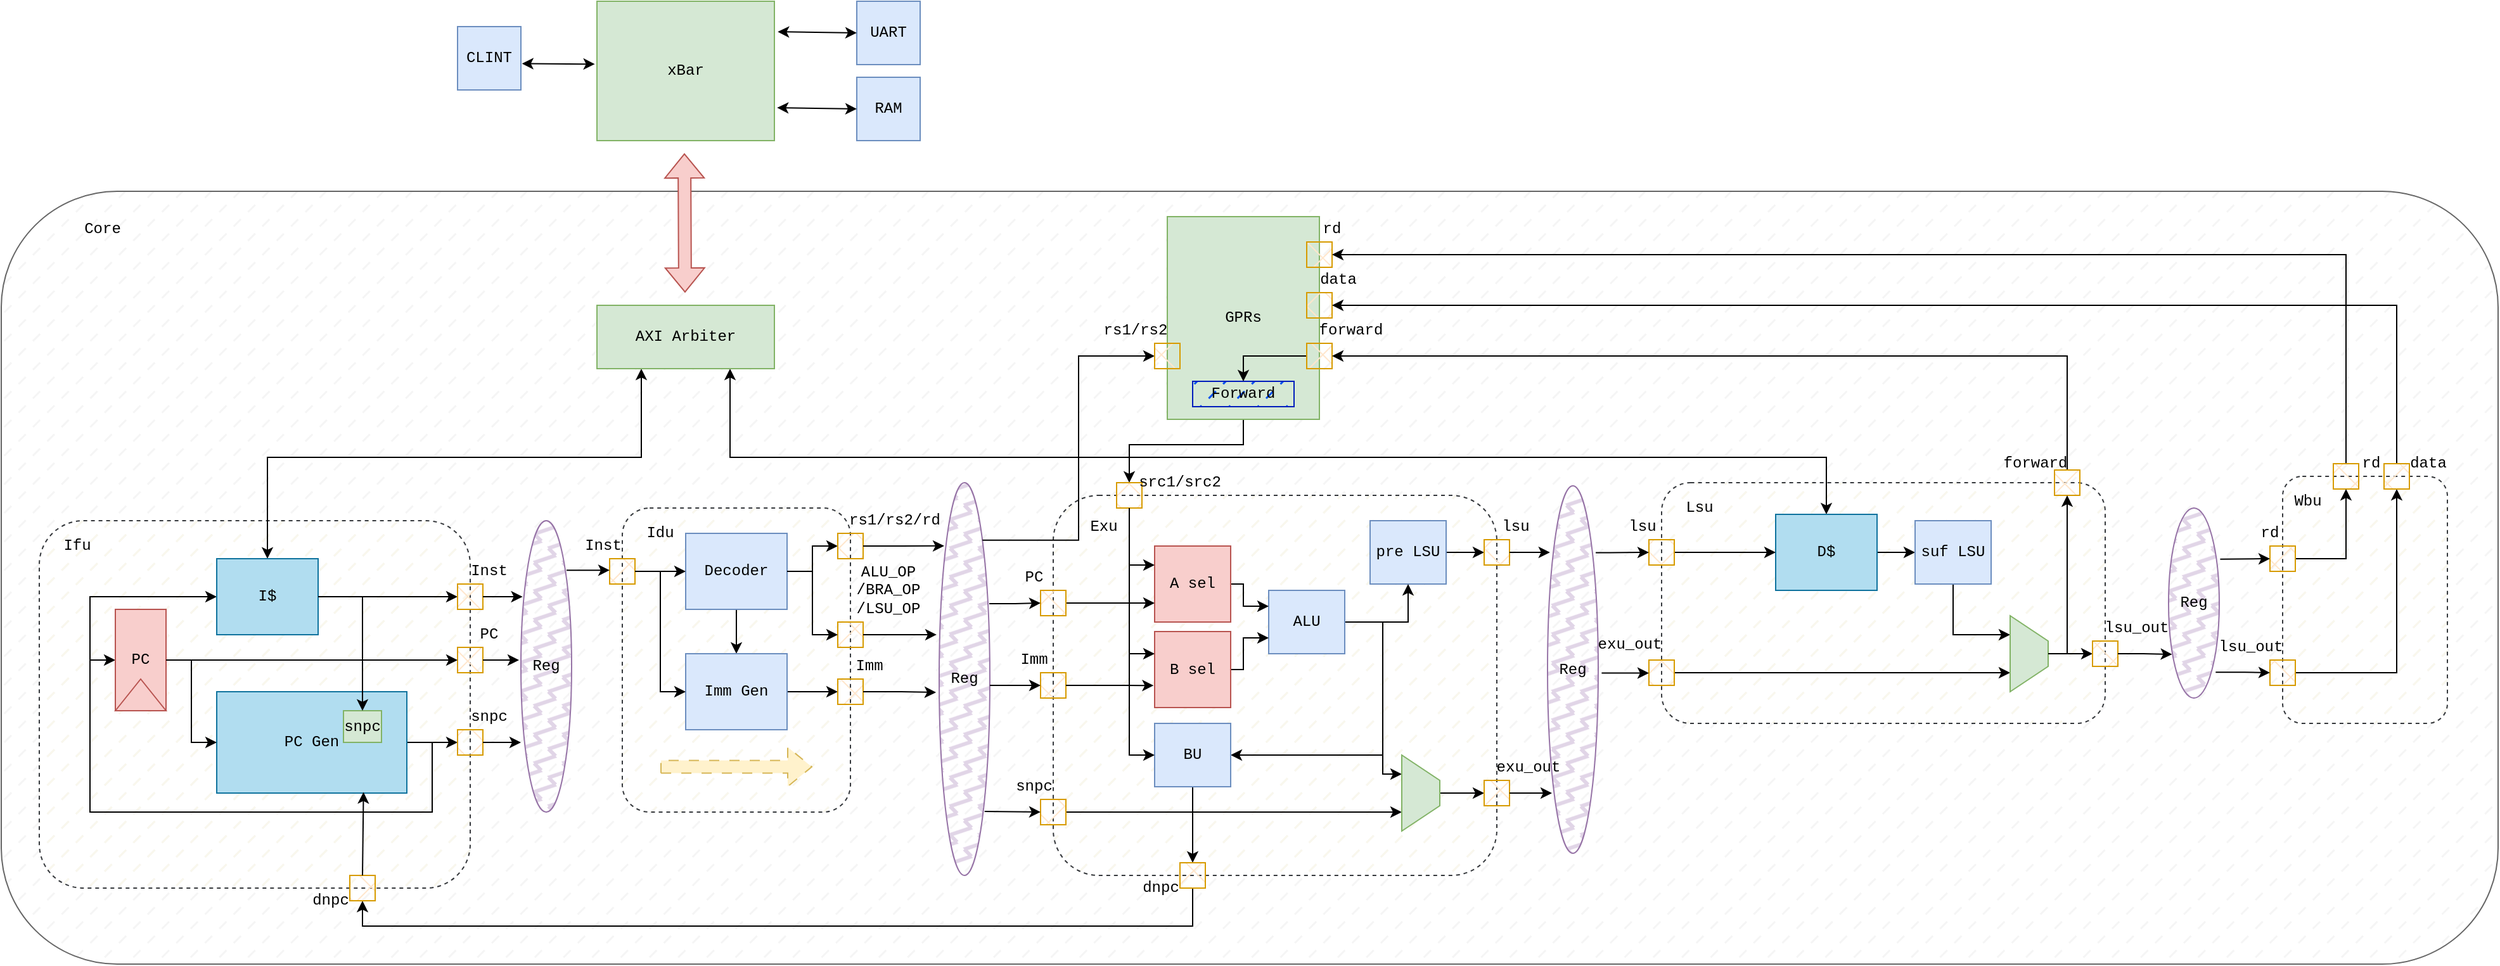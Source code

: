 <mxfile version="24.2.5" type="device">
  <diagram name="Page-1" id="rK8QbiMNKRTFdTchuybe">
    <mxGraphModel dx="2396" dy="1799" grid="1" gridSize="10" guides="1" tooltips="1" connect="1" arrows="1" fold="1" page="0" pageScale="1" pageWidth="3300" pageHeight="4681" math="0" shadow="0">
      <root>
        <mxCell id="0" />
        <mxCell id="1" parent="0" />
        <mxCell id="H6aLL0KiJfkArdERg_eH-175" value="" style="rounded=1;whiteSpace=wrap;html=1;hachureGap=4;fillColor=#f5f5f5;fontColor=#333333;strokeColor=#666666;fontFamily=Courier New;fillStyle=dashed;" parent="1" vertex="1">
          <mxGeometry x="120" y="-10" width="1970" height="610" as="geometry" />
        </mxCell>
        <mxCell id="H6aLL0KiJfkArdERg_eH-71" value="" style="rounded=1;whiteSpace=wrap;html=1;hachureGap=4;arcSize=12;fillColor=#f9f7ed;strokeColor=#36393d;dashed=1;fontFamily=Courier New;fillStyle=dashed;" parent="1" vertex="1">
          <mxGeometry x="950" y="230" width="350" height="300" as="geometry" />
        </mxCell>
        <mxCell id="H6aLL0KiJfkArdERg_eH-23" value="" style="rounded=1;whiteSpace=wrap;html=1;hachureGap=4;arcSize=12;fillColor=#f9f7ed;strokeColor=#36393d;dashed=1;fontFamily=Courier New;fillStyle=dashed;" parent="1" vertex="1">
          <mxGeometry x="610" y="240" width="180" height="240" as="geometry" />
        </mxCell>
        <mxCell id="H6aLL0KiJfkArdERg_eH-6" value="" style="rounded=1;whiteSpace=wrap;html=1;hachureGap=4;arcSize=12;fillColor=#f9f7ed;strokeColor=#36393d;dashed=1;fontFamily=Courier New;fillStyle=dashed;" parent="1" vertex="1">
          <mxGeometry x="150" y="250" width="340" height="290" as="geometry" />
        </mxCell>
        <mxCell id="H6aLL0KiJfkArdERg_eH-32" style="edgeStyle=orthogonalEdgeStyle;rounded=0;hachureGap=4;orthogonalLoop=1;jettySize=auto;html=1;exitX=1;exitY=0.5;exitDx=0;exitDy=0;entryX=0;entryY=0.5;entryDx=0;entryDy=0;fontFamily=Courier New;" parent="1" source="H6aLL0KiJfkArdERg_eH-1" target="H6aLL0KiJfkArdERg_eH-30" edge="1">
          <mxGeometry relative="1" as="geometry" />
        </mxCell>
        <mxCell id="H6aLL0KiJfkArdERg_eH-33" style="edgeStyle=orthogonalEdgeStyle;rounded=0;hachureGap=4;orthogonalLoop=1;jettySize=auto;html=1;exitX=1;exitY=0.5;exitDx=0;exitDy=0;entryX=0;entryY=0.5;entryDx=0;entryDy=0;fontFamily=Courier New;" parent="1" source="H6aLL0KiJfkArdERg_eH-1" target="H6aLL0KiJfkArdERg_eH-2" edge="1">
          <mxGeometry relative="1" as="geometry">
            <Array as="points">
              <mxPoint x="460" y="425" />
              <mxPoint x="460" y="480" />
              <mxPoint x="190" y="480" />
              <mxPoint x="190" y="360" />
            </Array>
          </mxGeometry>
        </mxCell>
        <mxCell id="21z7svGkfn5s8OX5ykdy-4" style="edgeStyle=orthogonalEdgeStyle;rounded=0;hachureGap=4;orthogonalLoop=1;jettySize=auto;html=1;exitX=1;exitY=0.5;exitDx=0;exitDy=0;entryX=0;entryY=0.5;entryDx=0;entryDy=0;fontFamily=Courier New;" parent="1" source="H6aLL0KiJfkArdERg_eH-1" target="H6aLL0KiJfkArdERg_eH-5" edge="1">
          <mxGeometry relative="1" as="geometry">
            <Array as="points">
              <mxPoint x="460" y="425" />
              <mxPoint x="460" y="480" />
              <mxPoint x="190" y="480" />
              <mxPoint x="190" y="310" />
            </Array>
          </mxGeometry>
        </mxCell>
        <mxCell id="H6aLL0KiJfkArdERg_eH-1" value="PC Gen" style="rounded=0;whiteSpace=wrap;html=1;hachureGap=4;fillColor=#b1ddf0;strokeColor=#10739e;fontFamily=Courier New;" parent="1" vertex="1">
          <mxGeometry x="290" y="385" width="150" height="80" as="geometry" />
        </mxCell>
        <mxCell id="H6aLL0KiJfkArdERg_eH-19" style="edgeStyle=orthogonalEdgeStyle;rounded=0;hachureGap=4;orthogonalLoop=1;jettySize=auto;html=1;exitX=1;exitY=0.5;exitDx=0;exitDy=0;entryX=0;entryY=0.5;entryDx=0;entryDy=0;fontFamily=Courier New;" parent="1" source="H6aLL0KiJfkArdERg_eH-5" target="H6aLL0KiJfkArdERg_eH-14" edge="1">
          <mxGeometry relative="1" as="geometry" />
        </mxCell>
        <mxCell id="H6aLL0KiJfkArdERg_eH-177" style="edgeStyle=orthogonalEdgeStyle;rounded=0;hachureGap=4;orthogonalLoop=1;jettySize=auto;html=1;exitX=0.5;exitY=0;exitDx=0;exitDy=0;entryX=0.25;entryY=1;entryDx=0;entryDy=0;startArrow=classic;startFill=1;fontFamily=Courier New;" parent="1" source="H6aLL0KiJfkArdERg_eH-5" target="H6aLL0KiJfkArdERg_eH-176" edge="1">
          <mxGeometry relative="1" as="geometry">
            <Array as="points">
              <mxPoint x="330" y="200" />
              <mxPoint x="625" y="200" />
            </Array>
          </mxGeometry>
        </mxCell>
        <mxCell id="H6aLL0KiJfkArdERg_eH-5" value="I$" style="rounded=0;whiteSpace=wrap;html=1;hachureGap=4;fontFamily=Courier New;fillColor=#b1ddf0;strokeColor=#10739e;" parent="1" vertex="1">
          <mxGeometry x="290" y="280" width="80" height="60" as="geometry" />
        </mxCell>
        <mxCell id="H6aLL0KiJfkArdERg_eH-7" value="" style="group;fontFamily=Courier New;" parent="1" vertex="1" connectable="0">
          <mxGeometry x="210" y="320" width="40" height="80" as="geometry" />
        </mxCell>
        <mxCell id="H6aLL0KiJfkArdERg_eH-2" value="PC" style="rounded=0;whiteSpace=wrap;html=1;hachureGap=4;fontFamily=Courier New;fillColor=#f8cecc;strokeColor=#b85450;" parent="H6aLL0KiJfkArdERg_eH-7" vertex="1">
          <mxGeometry width="40" height="80" as="geometry" />
        </mxCell>
        <mxCell id="H6aLL0KiJfkArdERg_eH-3" value="" style="triangle;whiteSpace=wrap;html=1;hachureGap=4;rotation=-90;fillColor=#f8cecc;strokeColor=#b85450;fontFamily=Courier New;" parent="H6aLL0KiJfkArdERg_eH-7" vertex="1">
          <mxGeometry x="7.5" y="47.5" width="25" height="40" as="geometry" />
        </mxCell>
        <mxCell id="H6aLL0KiJfkArdERg_eH-12" value="Ifu" style="text;html=1;align=center;verticalAlign=middle;whiteSpace=wrap;rounded=0;fontFamily=Courier New;" parent="1" vertex="1">
          <mxGeometry x="160" y="260" width="40" height="20" as="geometry" />
        </mxCell>
        <mxCell id="H6aLL0KiJfkArdERg_eH-14" value="" style="whiteSpace=wrap;html=1;aspect=fixed;hachureGap=4;fillColor=#ffe6cc;strokeColor=#d79b00;fillStyle=cross-hatch;fontFamily=Courier New;" parent="1" vertex="1">
          <mxGeometry x="480" y="300" width="20" height="20" as="geometry" />
        </mxCell>
        <mxCell id="H6aLL0KiJfkArdERg_eH-15" value="" style="whiteSpace=wrap;html=1;aspect=fixed;hachureGap=4;fillColor=#ffe6cc;strokeColor=#d79b00;fillStyle=cross-hatch;fontFamily=Courier New;" parent="1" vertex="1">
          <mxGeometry x="480" y="350" width="20" height="20" as="geometry" />
        </mxCell>
        <mxCell id="H6aLL0KiJfkArdERg_eH-16" value="Inst" style="text;html=1;align=center;verticalAlign=middle;whiteSpace=wrap;rounded=0;fontFamily=Courier New;" parent="1" vertex="1">
          <mxGeometry x="490" y="280" width="30" height="20" as="geometry" />
        </mxCell>
        <mxCell id="H6aLL0KiJfkArdERg_eH-17" value="PC" style="text;html=1;align=center;verticalAlign=middle;whiteSpace=wrap;rounded=0;fontFamily=Courier New;" parent="1" vertex="1">
          <mxGeometry x="490" y="330" width="30" height="20" as="geometry" />
        </mxCell>
        <mxCell id="H6aLL0KiJfkArdERg_eH-20" value="Reg" style="ellipse;whiteSpace=wrap;html=1;hachureGap=4;fillColor=#e1d5e7;strokeColor=#9673a6;fontFamily=Courier New;fillStyle=zigzag-line;" parent="1" vertex="1">
          <mxGeometry x="530" y="250" width="40" height="230" as="geometry" />
        </mxCell>
        <mxCell id="H6aLL0KiJfkArdERg_eH-49" style="edgeStyle=orthogonalEdgeStyle;rounded=0;hachureGap=4;orthogonalLoop=1;jettySize=auto;html=1;exitX=0.5;exitY=1;exitDx=0;exitDy=0;entryX=0.5;entryY=0;entryDx=0;entryDy=0;fontFamily=Courier New;" parent="1" source="H6aLL0KiJfkArdERg_eH-21" target="H6aLL0KiJfkArdERg_eH-22" edge="1">
          <mxGeometry relative="1" as="geometry" />
        </mxCell>
        <mxCell id="H6aLL0KiJfkArdERg_eH-62" style="edgeStyle=orthogonalEdgeStyle;rounded=0;hachureGap=4;orthogonalLoop=1;jettySize=auto;html=1;exitX=1;exitY=0.5;exitDx=0;exitDy=0;entryX=0;entryY=0.5;entryDx=0;entryDy=0;fontFamily=Courier New;" parent="1" source="H6aLL0KiJfkArdERg_eH-21" target="H6aLL0KiJfkArdERg_eH-50" edge="1">
          <mxGeometry relative="1" as="geometry" />
        </mxCell>
        <mxCell id="H6aLL0KiJfkArdERg_eH-21" value="Decoder" style="rounded=0;whiteSpace=wrap;html=1;hachureGap=4;fontFamily=Courier New;fillColor=#dae8fc;strokeColor=#6c8ebf;" parent="1" vertex="1">
          <mxGeometry x="660" y="260" width="80" height="60" as="geometry" />
        </mxCell>
        <mxCell id="H6aLL0KiJfkArdERg_eH-64" style="edgeStyle=orthogonalEdgeStyle;rounded=0;hachureGap=4;orthogonalLoop=1;jettySize=auto;html=1;exitX=1;exitY=0.5;exitDx=0;exitDy=0;entryX=0;entryY=0.5;entryDx=0;entryDy=0;fontFamily=Courier New;" parent="1" source="H6aLL0KiJfkArdERg_eH-22" target="H6aLL0KiJfkArdERg_eH-56" edge="1">
          <mxGeometry relative="1" as="geometry" />
        </mxCell>
        <mxCell id="H6aLL0KiJfkArdERg_eH-22" value="Imm Gen" style="rounded=0;whiteSpace=wrap;html=1;hachureGap=4;fontFamily=Courier New;fillColor=#dae8fc;strokeColor=#6c8ebf;" parent="1" vertex="1">
          <mxGeometry x="660" y="355" width="80" height="60" as="geometry" />
        </mxCell>
        <mxCell id="H6aLL0KiJfkArdERg_eH-26" value="snpc" style="rounded=0;whiteSpace=wrap;html=1;hachureGap=4;fontFamily=Courier New;fillColor=#d5e8d4;strokeColor=#82b366;" parent="1" vertex="1">
          <mxGeometry x="390" y="400" width="30" height="25" as="geometry" />
        </mxCell>
        <mxCell id="H6aLL0KiJfkArdERg_eH-28" value="" style="endArrow=classic;html=1;rounded=0;hachureGap=4;exitX=1;exitY=0.5;exitDx=0;exitDy=0;entryX=0;entryY=0.5;entryDx=0;entryDy=0;fontFamily=Courier New;" parent="1" source="H6aLL0KiJfkArdERg_eH-2" target="H6aLL0KiJfkArdERg_eH-1" edge="1">
          <mxGeometry width="50" height="50" relative="1" as="geometry">
            <mxPoint x="230" y="430" as="sourcePoint" />
            <mxPoint x="280" y="380" as="targetPoint" />
            <Array as="points">
              <mxPoint x="270" y="360" />
              <mxPoint x="270" y="425" />
            </Array>
          </mxGeometry>
        </mxCell>
        <mxCell id="H6aLL0KiJfkArdERg_eH-29" value="" style="endArrow=classic;html=1;rounded=0;hachureGap=4;exitX=1;exitY=0.5;exitDx=0;exitDy=0;entryX=0.5;entryY=0;entryDx=0;entryDy=0;fontFamily=Courier New;" parent="1" source="H6aLL0KiJfkArdERg_eH-5" target="H6aLL0KiJfkArdERg_eH-26" edge="1">
          <mxGeometry width="50" height="50" relative="1" as="geometry">
            <mxPoint x="380" y="380" as="sourcePoint" />
            <mxPoint x="430" y="330" as="targetPoint" />
            <Array as="points">
              <mxPoint x="405" y="310" />
            </Array>
          </mxGeometry>
        </mxCell>
        <mxCell id="H6aLL0KiJfkArdERg_eH-30" value="" style="whiteSpace=wrap;html=1;aspect=fixed;hachureGap=4;fillColor=#ffe6cc;strokeColor=#d79b00;fillStyle=cross-hatch;fontFamily=Courier New;" parent="1" vertex="1">
          <mxGeometry x="480" y="415" width="20" height="20" as="geometry" />
        </mxCell>
        <mxCell id="H6aLL0KiJfkArdERg_eH-31" value="snpc" style="text;html=1;align=center;verticalAlign=middle;whiteSpace=wrap;rounded=0;fontFamily=Courier New;" parent="1" vertex="1">
          <mxGeometry x="490" y="395" width="30" height="20" as="geometry" />
        </mxCell>
        <mxCell id="H6aLL0KiJfkArdERg_eH-47" style="edgeStyle=orthogonalEdgeStyle;rounded=0;hachureGap=4;orthogonalLoop=1;jettySize=auto;html=1;exitX=1;exitY=0.5;exitDx=0;exitDy=0;entryX=0;entryY=0.5;entryDx=0;entryDy=0;fontFamily=Courier New;" parent="1" source="H6aLL0KiJfkArdERg_eH-38" target="H6aLL0KiJfkArdERg_eH-21" edge="1">
          <mxGeometry relative="1" as="geometry" />
        </mxCell>
        <mxCell id="H6aLL0KiJfkArdERg_eH-38" value="" style="whiteSpace=wrap;html=1;aspect=fixed;hachureGap=4;fillColor=#ffe6cc;strokeColor=#d79b00;fillStyle=cross-hatch;fontFamily=Courier New;" parent="1" vertex="1">
          <mxGeometry x="600" y="280" width="20" height="20" as="geometry" />
        </mxCell>
        <mxCell id="H6aLL0KiJfkArdERg_eH-39" value="Inst" style="text;html=1;align=center;verticalAlign=middle;whiteSpace=wrap;rounded=0;fontFamily=Courier New;" parent="1" vertex="1">
          <mxGeometry x="580" y="260" width="30" height="20" as="geometry" />
        </mxCell>
        <mxCell id="H6aLL0KiJfkArdERg_eH-46" value="Idu" style="text;html=1;align=center;verticalAlign=middle;whiteSpace=wrap;rounded=0;fontFamily=Courier New;" parent="1" vertex="1">
          <mxGeometry x="620" y="250" width="40" height="20" as="geometry" />
        </mxCell>
        <mxCell id="H6aLL0KiJfkArdERg_eH-48" value="" style="endArrow=classic;html=1;rounded=0;hachureGap=4;exitX=1;exitY=0.5;exitDx=0;exitDy=0;entryX=0;entryY=0.5;entryDx=0;entryDy=0;fontFamily=Courier New;" parent="1" source="H6aLL0KiJfkArdERg_eH-38" target="H6aLL0KiJfkArdERg_eH-22" edge="1">
          <mxGeometry width="50" height="50" relative="1" as="geometry">
            <mxPoint x="650" y="380" as="sourcePoint" />
            <mxPoint x="700" y="330" as="targetPoint" />
            <Array as="points">
              <mxPoint x="640" y="290" />
              <mxPoint x="640" y="385" />
            </Array>
          </mxGeometry>
        </mxCell>
        <mxCell id="H6aLL0KiJfkArdERg_eH-50" value="" style="whiteSpace=wrap;html=1;aspect=fixed;hachureGap=4;fillColor=#ffe6cc;strokeColor=#d79b00;fillStyle=cross-hatch;fontFamily=Courier New;" parent="1" vertex="1">
          <mxGeometry x="780" y="260" width="20" height="20" as="geometry" />
        </mxCell>
        <mxCell id="H6aLL0KiJfkArdERg_eH-51" value="rs1/rs2/rd" style="text;html=1;align=center;verticalAlign=middle;whiteSpace=wrap;rounded=0;fontFamily=Courier New;" parent="1" vertex="1">
          <mxGeometry x="790" y="240" width="70" height="20" as="geometry" />
        </mxCell>
        <mxCell id="H6aLL0KiJfkArdERg_eH-52" value="" style="whiteSpace=wrap;html=1;aspect=fixed;hachureGap=4;fillColor=#ffe6cc;strokeColor=#d79b00;fillStyle=cross-hatch;fontFamily=Courier New;" parent="1" vertex="1">
          <mxGeometry x="780" y="330" width="20" height="20" as="geometry" />
        </mxCell>
        <mxCell id="H6aLL0KiJfkArdERg_eH-53" value="ALU_OP&lt;br&gt;/BRA_OP&lt;br&gt;/LSU_OP" style="text;html=1;align=center;verticalAlign=middle;whiteSpace=wrap;rounded=0;fontFamily=Courier New;" parent="1" vertex="1">
          <mxGeometry x="790" y="280" width="60" height="50" as="geometry" />
        </mxCell>
        <mxCell id="H6aLL0KiJfkArdERg_eH-56" value="" style="whiteSpace=wrap;html=1;aspect=fixed;hachureGap=4;fillColor=#ffe6cc;strokeColor=#d79b00;fillStyle=cross-hatch;fontFamily=Courier New;" parent="1" vertex="1">
          <mxGeometry x="780" y="375" width="20" height="20" as="geometry" />
        </mxCell>
        <mxCell id="H6aLL0KiJfkArdERg_eH-57" value="Imm" style="text;html=1;align=center;verticalAlign=middle;whiteSpace=wrap;rounded=0;fontFamily=Courier New;" parent="1" vertex="1">
          <mxGeometry x="790" y="355" width="30" height="20" as="geometry" />
        </mxCell>
        <mxCell id="H6aLL0KiJfkArdERg_eH-63" value="" style="endArrow=classic;html=1;rounded=0;hachureGap=4;exitX=1;exitY=0.5;exitDx=0;exitDy=0;entryX=0;entryY=0.5;entryDx=0;entryDy=0;fontFamily=Courier New;" parent="1" source="H6aLL0KiJfkArdERg_eH-21" target="H6aLL0KiJfkArdERg_eH-52" edge="1">
          <mxGeometry width="50" height="50" relative="1" as="geometry">
            <mxPoint x="800" y="400" as="sourcePoint" />
            <mxPoint x="850" y="350" as="targetPoint" />
            <Array as="points">
              <mxPoint x="760" y="290" />
              <mxPoint x="760" y="340" />
            </Array>
          </mxGeometry>
        </mxCell>
        <mxCell id="H6aLL0KiJfkArdERg_eH-67" value="Reg" style="ellipse;whiteSpace=wrap;html=1;hachureGap=4;fillColor=#e1d5e7;strokeColor=#9673a6;fontFamily=Courier New;fillStyle=zigzag-line;" parent="1" vertex="1">
          <mxGeometry x="860" y="220" width="40" height="310" as="geometry" />
        </mxCell>
        <mxCell id="H6aLL0KiJfkArdERg_eH-97" style="edgeStyle=orthogonalEdgeStyle;rounded=0;hachureGap=4;orthogonalLoop=1;jettySize=auto;html=1;exitX=0.5;exitY=1;exitDx=0;exitDy=0;entryX=0.5;entryY=0;entryDx=0;entryDy=0;fontFamily=Courier New;" parent="1" source="H6aLL0KiJfkArdERg_eH-68" target="H6aLL0KiJfkArdERg_eH-79" edge="1">
          <mxGeometry relative="1" as="geometry">
            <Array as="points">
              <mxPoint x="1100" y="190" />
              <mxPoint x="1010" y="190" />
            </Array>
          </mxGeometry>
        </mxCell>
        <mxCell id="H6aLL0KiJfkArdERg_eH-68" value="GPRs" style="rounded=0;whiteSpace=wrap;html=1;hachureGap=4;fillColor=#d5e8d4;strokeColor=#82b366;fontFamily=Courier New;" parent="1" vertex="1">
          <mxGeometry x="1040" y="10" width="120" height="160" as="geometry" />
        </mxCell>
        <mxCell id="H6aLL0KiJfkArdERg_eH-70" value="Forward" style="rounded=0;whiteSpace=wrap;html=1;hachureGap=4;fillColor=#0050ef;strokeColor=#001DBC;fillStyle=dashed;fontColor=#000000;fontFamily=Courier New;" parent="1" vertex="1">
          <mxGeometry x="1060" y="140" width="80" height="20" as="geometry" />
        </mxCell>
        <mxCell id="H6aLL0KiJfkArdERg_eH-122" style="edgeStyle=orthogonalEdgeStyle;rounded=0;hachureGap=4;orthogonalLoop=1;jettySize=auto;html=1;exitX=1;exitY=0.5;exitDx=0;exitDy=0;entryX=0;entryY=0.5;entryDx=0;entryDy=0;fontFamily=Courier New;" parent="1" source="H6aLL0KiJfkArdERg_eH-72" target="H6aLL0KiJfkArdERg_eH-120" edge="1">
          <mxGeometry relative="1" as="geometry" />
        </mxCell>
        <mxCell id="H6aLL0KiJfkArdERg_eH-72" value="pre LSU" style="rounded=0;whiteSpace=wrap;html=1;hachureGap=4;fillColor=#dae8fc;strokeColor=#6c8ebf;fontFamily=Courier New;" parent="1" vertex="1">
          <mxGeometry x="1200" y="250" width="60" height="50" as="geometry" />
        </mxCell>
        <mxCell id="H6aLL0KiJfkArdERg_eH-99" style="edgeStyle=orthogonalEdgeStyle;rounded=0;hachureGap=4;orthogonalLoop=1;jettySize=auto;html=1;exitX=1;exitY=0.5;exitDx=0;exitDy=0;entryX=0.5;entryY=1;entryDx=0;entryDy=0;fontFamily=Courier New;" parent="1" source="H6aLL0KiJfkArdERg_eH-73" target="H6aLL0KiJfkArdERg_eH-72" edge="1">
          <mxGeometry relative="1" as="geometry" />
        </mxCell>
        <mxCell id="H6aLL0KiJfkArdERg_eH-116" style="edgeStyle=orthogonalEdgeStyle;rounded=0;hachureGap=4;orthogonalLoop=1;jettySize=auto;html=1;exitX=1;exitY=0.5;exitDx=0;exitDy=0;entryX=0.25;entryY=1;entryDx=0;entryDy=0;fontFamily=Courier New;" parent="1" source="H6aLL0KiJfkArdERg_eH-73" target="H6aLL0KiJfkArdERg_eH-115" edge="1">
          <mxGeometry relative="1" as="geometry">
            <Array as="points">
              <mxPoint x="1210" y="330" />
              <mxPoint x="1210" y="450" />
            </Array>
          </mxGeometry>
        </mxCell>
        <mxCell id="H6aLL0KiJfkArdERg_eH-118" style="edgeStyle=orthogonalEdgeStyle;rounded=0;hachureGap=4;orthogonalLoop=1;jettySize=auto;html=1;exitX=1;exitY=0.5;exitDx=0;exitDy=0;entryX=1;entryY=0.5;entryDx=0;entryDy=0;fontFamily=Courier New;" parent="1" source="H6aLL0KiJfkArdERg_eH-73" target="H6aLL0KiJfkArdERg_eH-74" edge="1">
          <mxGeometry relative="1" as="geometry">
            <Array as="points">
              <mxPoint x="1210" y="330" />
              <mxPoint x="1210" y="435" />
            </Array>
          </mxGeometry>
        </mxCell>
        <mxCell id="H6aLL0KiJfkArdERg_eH-73" value="ALU" style="rounded=0;whiteSpace=wrap;html=1;hachureGap=4;fillColor=#dae8fc;strokeColor=#6c8ebf;fontFamily=Courier New;" parent="1" vertex="1">
          <mxGeometry x="1120" y="305" width="60" height="50" as="geometry" />
        </mxCell>
        <mxCell id="H6aLL0KiJfkArdERg_eH-108" style="edgeStyle=orthogonalEdgeStyle;rounded=0;hachureGap=4;orthogonalLoop=1;jettySize=auto;html=1;exitX=0.5;exitY=1;exitDx=0;exitDy=0;entryX=0.5;entryY=0;entryDx=0;entryDy=0;fontFamily=Courier New;" parent="1" source="H6aLL0KiJfkArdERg_eH-74" target="H6aLL0KiJfkArdERg_eH-107" edge="1">
          <mxGeometry relative="1" as="geometry" />
        </mxCell>
        <mxCell id="H6aLL0KiJfkArdERg_eH-74" value="BU" style="rounded=0;whiteSpace=wrap;html=1;hachureGap=4;fillColor=#dae8fc;strokeColor=#6c8ebf;fontFamily=Courier New;" parent="1" vertex="1">
          <mxGeometry x="1030" y="410" width="60" height="50" as="geometry" />
        </mxCell>
        <mxCell id="H6aLL0KiJfkArdERg_eH-112" style="edgeStyle=orthogonalEdgeStyle;rounded=0;hachureGap=4;orthogonalLoop=1;jettySize=auto;html=1;exitX=1;exitY=0.5;exitDx=0;exitDy=0;entryX=0;entryY=0.25;entryDx=0;entryDy=0;fontFamily=Courier New;" parent="1" source="H6aLL0KiJfkArdERg_eH-75" target="H6aLL0KiJfkArdERg_eH-73" edge="1">
          <mxGeometry relative="1" as="geometry">
            <Array as="points">
              <mxPoint x="1100" y="300" />
              <mxPoint x="1100" y="317" />
            </Array>
          </mxGeometry>
        </mxCell>
        <mxCell id="H6aLL0KiJfkArdERg_eH-75" value="A sel" style="rounded=0;whiteSpace=wrap;html=1;hachureGap=4;fillColor=#f8cecc;strokeColor=#b85450;fontFamily=Courier New;" parent="1" vertex="1">
          <mxGeometry x="1030" y="270" width="60" height="60" as="geometry" />
        </mxCell>
        <mxCell id="H6aLL0KiJfkArdERg_eH-114" style="edgeStyle=orthogonalEdgeStyle;rounded=0;hachureGap=4;orthogonalLoop=1;jettySize=auto;html=1;exitX=1;exitY=0.5;exitDx=0;exitDy=0;entryX=0;entryY=0.75;entryDx=0;entryDy=0;fontFamily=Courier New;" parent="1" source="H6aLL0KiJfkArdERg_eH-76" target="H6aLL0KiJfkArdERg_eH-73" edge="1">
          <mxGeometry relative="1" as="geometry">
            <Array as="points">
              <mxPoint x="1100" y="367" />
              <mxPoint x="1100" y="343" />
            </Array>
          </mxGeometry>
        </mxCell>
        <mxCell id="H6aLL0KiJfkArdERg_eH-76" value="B sel" style="rounded=0;whiteSpace=wrap;html=1;hachureGap=4;fillColor=#f8cecc;strokeColor=#b85450;fontFamily=Courier New;" parent="1" vertex="1">
          <mxGeometry x="1030" y="337.5" width="60" height="60" as="geometry" />
        </mxCell>
        <mxCell id="H6aLL0KiJfkArdERg_eH-100" style="edgeStyle=orthogonalEdgeStyle;rounded=0;hachureGap=4;orthogonalLoop=1;jettySize=auto;html=1;exitX=0.5;exitY=1;exitDx=0;exitDy=0;entryX=0;entryY=0.25;entryDx=0;entryDy=0;fontFamily=Courier New;" parent="1" source="H6aLL0KiJfkArdERg_eH-79" target="H6aLL0KiJfkArdERg_eH-75" edge="1">
          <mxGeometry relative="1" as="geometry" />
        </mxCell>
        <mxCell id="H6aLL0KiJfkArdERg_eH-79" value="" style="whiteSpace=wrap;html=1;aspect=fixed;hachureGap=4;fillColor=#ffe6cc;strokeColor=#d79b00;fillStyle=cross-hatch;fontFamily=Courier New;" parent="1" vertex="1">
          <mxGeometry x="1000" y="220" width="20" height="20" as="geometry" />
        </mxCell>
        <mxCell id="H6aLL0KiJfkArdERg_eH-202" style="edgeStyle=orthogonalEdgeStyle;rounded=0;hachureGap=4;orthogonalLoop=1;jettySize=auto;html=1;exitX=1;exitY=0;exitDx=0;exitDy=0;entryX=0;entryY=0.5;entryDx=0;entryDy=0;fontFamily=Courier New;" parent="1" source="H6aLL0KiJfkArdERg_eH-67" target="H6aLL0KiJfkArdERg_eH-81" edge="1">
          <mxGeometry relative="1" as="geometry">
            <Array as="points">
              <mxPoint x="970" y="265" />
            </Array>
          </mxGeometry>
        </mxCell>
        <mxCell id="H6aLL0KiJfkArdERg_eH-81" value="" style="whiteSpace=wrap;html=1;aspect=fixed;hachureGap=4;fillColor=#ffe6cc;strokeColor=#d79b00;fillStyle=cross-hatch;fontFamily=Courier New;" parent="1" vertex="1">
          <mxGeometry x="1030" y="110" width="20" height="20" as="geometry" />
        </mxCell>
        <mxCell id="H6aLL0KiJfkArdERg_eH-82" value="rs1/rs2" style="text;html=1;align=center;verticalAlign=middle;whiteSpace=wrap;rounded=0;fontFamily=Courier New;" parent="1" vertex="1">
          <mxGeometry x="990" y="90" width="50" height="20" as="geometry" />
        </mxCell>
        <mxCell id="H6aLL0KiJfkArdERg_eH-102" style="edgeStyle=orthogonalEdgeStyle;rounded=0;hachureGap=4;orthogonalLoop=1;jettySize=auto;html=1;exitX=1;exitY=0.5;exitDx=0;exitDy=0;entryX=0;entryY=0.75;entryDx=0;entryDy=0;fontFamily=Courier New;" parent="1" source="H6aLL0KiJfkArdERg_eH-83" target="H6aLL0KiJfkArdERg_eH-75" edge="1">
          <mxGeometry relative="1" as="geometry" />
        </mxCell>
        <mxCell id="H6aLL0KiJfkArdERg_eH-83" value="" style="whiteSpace=wrap;html=1;aspect=fixed;hachureGap=4;fillColor=#ffe6cc;strokeColor=#d79b00;fillStyle=cross-hatch;fontFamily=Courier New;" parent="1" vertex="1">
          <mxGeometry x="940" y="305" width="20" height="20" as="geometry" />
        </mxCell>
        <mxCell id="H6aLL0KiJfkArdERg_eH-84" value="" style="whiteSpace=wrap;html=1;aspect=fixed;hachureGap=4;fillColor=#ffe6cc;strokeColor=#d79b00;fillStyle=cross-hatch;fontFamily=Courier New;" parent="1" vertex="1">
          <mxGeometry x="940" y="370" width="20" height="20" as="geometry" />
        </mxCell>
        <mxCell id="H6aLL0KiJfkArdERg_eH-86" value="src1/src2" style="text;html=1;align=center;verticalAlign=middle;whiteSpace=wrap;rounded=0;fontFamily=Courier New;" parent="1" vertex="1">
          <mxGeometry x="1020" y="210" width="60" height="20" as="geometry" />
        </mxCell>
        <mxCell id="H6aLL0KiJfkArdERg_eH-87" value="PC" style="text;html=1;align=center;verticalAlign=middle;whiteSpace=wrap;rounded=0;fontFamily=Courier New;" parent="1" vertex="1">
          <mxGeometry x="920" y="285" width="30" height="20" as="geometry" />
        </mxCell>
        <mxCell id="H6aLL0KiJfkArdERg_eH-88" value="Imm" style="text;html=1;align=center;verticalAlign=middle;whiteSpace=wrap;rounded=0;fontFamily=Courier New;" parent="1" vertex="1">
          <mxGeometry x="920" y="350" width="30" height="20" as="geometry" />
        </mxCell>
        <mxCell id="H6aLL0KiJfkArdERg_eH-90" value="" style="whiteSpace=wrap;html=1;aspect=fixed;hachureGap=4;fillColor=#ffe6cc;strokeColor=#d79b00;fillStyle=cross-hatch;fontFamily=Courier New;" parent="1" vertex="1">
          <mxGeometry x="1150" y="30" width="20" height="20" as="geometry" />
        </mxCell>
        <mxCell id="H6aLL0KiJfkArdERg_eH-91" value="rd" style="text;html=1;align=center;verticalAlign=middle;whiteSpace=wrap;rounded=0;fontFamily=Courier New;" parent="1" vertex="1">
          <mxGeometry x="1160" y="10" width="20" height="20" as="geometry" />
        </mxCell>
        <mxCell id="H6aLL0KiJfkArdERg_eH-92" value="" style="whiteSpace=wrap;html=1;aspect=fixed;hachureGap=4;fillColor=#ffe6cc;strokeColor=#d79b00;fillStyle=cross-hatch;fontFamily=Courier New;" parent="1" vertex="1">
          <mxGeometry x="1150" y="70" width="20" height="20" as="geometry" />
        </mxCell>
        <mxCell id="H6aLL0KiJfkArdERg_eH-93" value="data" style="text;html=1;align=center;verticalAlign=middle;whiteSpace=wrap;rounded=0;fontFamily=Courier New;" parent="1" vertex="1">
          <mxGeometry x="1160" y="50" width="30" height="20" as="geometry" />
        </mxCell>
        <mxCell id="H6aLL0KiJfkArdERg_eH-96" style="edgeStyle=orthogonalEdgeStyle;rounded=0;hachureGap=4;orthogonalLoop=1;jettySize=auto;html=1;exitX=0;exitY=0.5;exitDx=0;exitDy=0;entryX=0.5;entryY=0;entryDx=0;entryDy=0;fontFamily=Courier New;" parent="1" source="H6aLL0KiJfkArdERg_eH-94" target="H6aLL0KiJfkArdERg_eH-70" edge="1">
          <mxGeometry relative="1" as="geometry" />
        </mxCell>
        <mxCell id="H6aLL0KiJfkArdERg_eH-94" value="" style="whiteSpace=wrap;html=1;aspect=fixed;hachureGap=4;fillColor=#ffe6cc;strokeColor=#d79b00;fillStyle=cross-hatch;fontFamily=Courier New;" parent="1" vertex="1">
          <mxGeometry x="1150" y="110" width="20" height="20" as="geometry" />
        </mxCell>
        <mxCell id="H6aLL0KiJfkArdERg_eH-95" value="forward" style="text;html=1;align=center;verticalAlign=middle;whiteSpace=wrap;rounded=0;fontFamily=Courier New;" parent="1" vertex="1">
          <mxGeometry x="1160" y="90" width="50" height="20" as="geometry" />
        </mxCell>
        <mxCell id="H6aLL0KiJfkArdERg_eH-98" value="" style="shape=flexArrow;endArrow=classic;html=1;rounded=0;hachureGap=4;dashed=1;dashPattern=8 8;fillColor=#fff2cc;strokeColor=#d6b656;fontFamily=Courier New;" parent="1" edge="1">
          <mxGeometry width="50" height="50" relative="1" as="geometry">
            <mxPoint x="640" y="444.31" as="sourcePoint" />
            <mxPoint x="760" y="444.31" as="targetPoint" />
          </mxGeometry>
        </mxCell>
        <mxCell id="H6aLL0KiJfkArdERg_eH-101" value="" style="endArrow=classic;html=1;rounded=0;hachureGap=4;exitX=0.5;exitY=1;exitDx=0;exitDy=0;entryX=0;entryY=0.292;entryDx=0;entryDy=0;entryPerimeter=0;fontFamily=Courier New;" parent="1" source="H6aLL0KiJfkArdERg_eH-79" target="H6aLL0KiJfkArdERg_eH-76" edge="1">
          <mxGeometry width="50" height="50" relative="1" as="geometry">
            <mxPoint x="910" y="520" as="sourcePoint" />
            <mxPoint x="960" y="470" as="targetPoint" />
            <Array as="points">
              <mxPoint x="1010" y="355" />
            </Array>
          </mxGeometry>
        </mxCell>
        <mxCell id="H6aLL0KiJfkArdERg_eH-105" style="edgeStyle=orthogonalEdgeStyle;rounded=0;hachureGap=4;orthogonalLoop=1;jettySize=auto;html=1;exitX=1;exitY=0.5;exitDx=0;exitDy=0;entryX=-0.013;entryY=0.71;entryDx=0;entryDy=0;entryPerimeter=0;fontFamily=Courier New;" parent="1" source="H6aLL0KiJfkArdERg_eH-84" target="H6aLL0KiJfkArdERg_eH-76" edge="1">
          <mxGeometry relative="1" as="geometry" />
        </mxCell>
        <mxCell id="H6aLL0KiJfkArdERg_eH-106" value="" style="endArrow=classic;html=1;rounded=0;hachureGap=4;exitX=0.5;exitY=1;exitDx=0;exitDy=0;entryX=0;entryY=0.5;entryDx=0;entryDy=0;fontFamily=Courier New;" parent="1" source="H6aLL0KiJfkArdERg_eH-79" target="H6aLL0KiJfkArdERg_eH-74" edge="1">
          <mxGeometry width="50" height="50" relative="1" as="geometry">
            <mxPoint x="1050" y="310" as="sourcePoint" />
            <mxPoint x="1100" y="260" as="targetPoint" />
            <Array as="points">
              <mxPoint x="1010" y="435" />
            </Array>
          </mxGeometry>
        </mxCell>
        <mxCell id="H6aLL0KiJfkArdERg_eH-174" style="edgeStyle=orthogonalEdgeStyle;rounded=0;hachureGap=4;orthogonalLoop=1;jettySize=auto;html=1;exitX=0.5;exitY=1;exitDx=0;exitDy=0;entryX=0.5;entryY=1;entryDx=0;entryDy=0;fontFamily=Courier New;" parent="1" source="H6aLL0KiJfkArdERg_eH-107" target="H6aLL0KiJfkArdERg_eH-171" edge="1">
          <mxGeometry relative="1" as="geometry" />
        </mxCell>
        <mxCell id="H6aLL0KiJfkArdERg_eH-107" value="" style="whiteSpace=wrap;html=1;aspect=fixed;hachureGap=4;fillColor=#ffe6cc;strokeColor=#d79b00;fillStyle=cross-hatch;fontFamily=Courier New;" parent="1" vertex="1">
          <mxGeometry x="1050" y="520" width="20" height="20" as="geometry" />
        </mxCell>
        <mxCell id="H6aLL0KiJfkArdERg_eH-109" value="dnpc" style="text;html=1;align=center;verticalAlign=middle;whiteSpace=wrap;rounded=0;fontFamily=Courier New;" parent="1" vertex="1">
          <mxGeometry x="1020" y="530" width="30" height="20" as="geometry" />
        </mxCell>
        <mxCell id="H6aLL0KiJfkArdERg_eH-117" style="edgeStyle=orthogonalEdgeStyle;rounded=0;hachureGap=4;orthogonalLoop=1;jettySize=auto;html=1;exitX=1;exitY=0.5;exitDx=0;exitDy=0;entryX=0.75;entryY=1;entryDx=0;entryDy=0;fontFamily=Courier New;" parent="1" source="H6aLL0KiJfkArdERg_eH-110" target="H6aLL0KiJfkArdERg_eH-115" edge="1">
          <mxGeometry relative="1" as="geometry" />
        </mxCell>
        <mxCell id="H6aLL0KiJfkArdERg_eH-110" value="" style="whiteSpace=wrap;html=1;aspect=fixed;hachureGap=4;fillColor=#ffe6cc;strokeColor=#d79b00;fillStyle=cross-hatch;fontFamily=Courier New;" parent="1" vertex="1">
          <mxGeometry x="940" y="470" width="20" height="20" as="geometry" />
        </mxCell>
        <mxCell id="H6aLL0KiJfkArdERg_eH-111" value="snpc" style="text;html=1;align=center;verticalAlign=middle;whiteSpace=wrap;rounded=0;fontFamily=Courier New;" parent="1" vertex="1">
          <mxGeometry x="920" y="450" width="30" height="20" as="geometry" />
        </mxCell>
        <mxCell id="H6aLL0KiJfkArdERg_eH-125" style="edgeStyle=orthogonalEdgeStyle;rounded=0;hachureGap=4;orthogonalLoop=1;jettySize=auto;html=1;exitX=0.5;exitY=0;exitDx=0;exitDy=0;entryX=0;entryY=0.5;entryDx=0;entryDy=0;fontFamily=Courier New;" parent="1" source="H6aLL0KiJfkArdERg_eH-115" target="H6aLL0KiJfkArdERg_eH-123" edge="1">
          <mxGeometry relative="1" as="geometry" />
        </mxCell>
        <mxCell id="H6aLL0KiJfkArdERg_eH-115" value="" style="shape=trapezoid;perimeter=trapezoidPerimeter;whiteSpace=wrap;html=1;fixedSize=1;hachureGap=4;rotation=90;fillColor=#d5e8d4;strokeColor=#82b366;fontFamily=Courier New;" parent="1" vertex="1">
          <mxGeometry x="1210" y="450" width="60" height="30" as="geometry" />
        </mxCell>
        <mxCell id="H6aLL0KiJfkArdERg_eH-119" value="Exu" style="text;html=1;align=center;verticalAlign=middle;whiteSpace=wrap;rounded=0;fontFamily=Courier New;" parent="1" vertex="1">
          <mxGeometry x="970" y="245" width="40" height="20" as="geometry" />
        </mxCell>
        <mxCell id="H6aLL0KiJfkArdERg_eH-120" value="" style="whiteSpace=wrap;html=1;aspect=fixed;hachureGap=4;fillColor=#ffe6cc;strokeColor=#d79b00;fillStyle=cross-hatch;fontFamily=Courier New;" parent="1" vertex="1">
          <mxGeometry x="1290" y="265" width="20" height="20" as="geometry" />
        </mxCell>
        <mxCell id="H6aLL0KiJfkArdERg_eH-121" value="lsu" style="text;html=1;align=center;verticalAlign=middle;whiteSpace=wrap;rounded=0;fontFamily=Courier New;" parent="1" vertex="1">
          <mxGeometry x="1300" y="245" width="30" height="20" as="geometry" />
        </mxCell>
        <mxCell id="H6aLL0KiJfkArdERg_eH-123" value="" style="whiteSpace=wrap;html=1;aspect=fixed;hachureGap=4;fillColor=#ffe6cc;strokeColor=#d79b00;fillStyle=cross-hatch;fontFamily=Courier New;" parent="1" vertex="1">
          <mxGeometry x="1290" y="455" width="20" height="20" as="geometry" />
        </mxCell>
        <mxCell id="H6aLL0KiJfkArdERg_eH-124" value="exu_out" style="text;html=1;align=center;verticalAlign=middle;whiteSpace=wrap;rounded=0;fontFamily=Courier New;" parent="1" vertex="1">
          <mxGeometry x="1300" y="435" width="50" height="20" as="geometry" />
        </mxCell>
        <mxCell id="H6aLL0KiJfkArdERg_eH-126" value="Reg" style="ellipse;whiteSpace=wrap;html=1;hachureGap=4;fillColor=#e1d5e7;strokeColor=#9673a6;fontFamily=Courier New;fillStyle=zigzag-line;" parent="1" vertex="1">
          <mxGeometry x="1340" y="222.5" width="40" height="290" as="geometry" />
        </mxCell>
        <mxCell id="H6aLL0KiJfkArdERg_eH-127" value="" style="rounded=1;whiteSpace=wrap;html=1;hachureGap=4;arcSize=12;fillColor=#f9f7ed;strokeColor=#36393d;dashed=1;fontFamily=Courier New;fillStyle=dashed;" parent="1" vertex="1">
          <mxGeometry x="1430" y="220" width="350" height="190" as="geometry" />
        </mxCell>
        <mxCell id="H6aLL0KiJfkArdERg_eH-140" style="edgeStyle=orthogonalEdgeStyle;rounded=0;hachureGap=4;orthogonalLoop=1;jettySize=auto;html=1;exitX=1;exitY=0.5;exitDx=0;exitDy=0;entryX=0;entryY=0.5;entryDx=0;entryDy=0;fontFamily=Courier New;" parent="1" source="H6aLL0KiJfkArdERg_eH-128" target="H6aLL0KiJfkArdERg_eH-135" edge="1">
          <mxGeometry relative="1" as="geometry" />
        </mxCell>
        <mxCell id="H6aLL0KiJfkArdERg_eH-178" style="edgeStyle=orthogonalEdgeStyle;rounded=0;hachureGap=4;orthogonalLoop=1;jettySize=auto;html=1;exitX=0.5;exitY=0;exitDx=0;exitDy=0;entryX=0.75;entryY=1;entryDx=0;entryDy=0;startArrow=classic;startFill=1;fontFamily=Courier New;" parent="1" source="H6aLL0KiJfkArdERg_eH-128" target="H6aLL0KiJfkArdERg_eH-176" edge="1">
          <mxGeometry relative="1" as="geometry">
            <Array as="points">
              <mxPoint x="1560" y="200" />
              <mxPoint x="695" y="200" />
            </Array>
          </mxGeometry>
        </mxCell>
        <mxCell id="H6aLL0KiJfkArdERg_eH-128" value="D$" style="rounded=0;whiteSpace=wrap;html=1;hachureGap=4;fontFamily=Courier New;fillColor=#b1ddf0;strokeColor=#10739e;" parent="1" vertex="1">
          <mxGeometry x="1520" y="245" width="80" height="60" as="geometry" />
        </mxCell>
        <mxCell id="H6aLL0KiJfkArdERg_eH-131" style="edgeStyle=orthogonalEdgeStyle;rounded=0;hachureGap=4;orthogonalLoop=1;jettySize=auto;html=1;exitX=1;exitY=0.5;exitDx=0;exitDy=0;entryX=0;entryY=0.5;entryDx=0;entryDy=0;fontFamily=Courier New;" parent="1" source="H6aLL0KiJfkArdERg_eH-129" target="H6aLL0KiJfkArdERg_eH-128" edge="1">
          <mxGeometry relative="1" as="geometry" />
        </mxCell>
        <mxCell id="H6aLL0KiJfkArdERg_eH-129" value="" style="whiteSpace=wrap;html=1;aspect=fixed;hachureGap=4;fillColor=#ffe6cc;strokeColor=#d79b00;fillStyle=cross-hatch;fontFamily=Courier New;" parent="1" vertex="1">
          <mxGeometry x="1420" y="265" width="20" height="20" as="geometry" />
        </mxCell>
        <mxCell id="H6aLL0KiJfkArdERg_eH-132" value="lsu" style="text;html=1;align=center;verticalAlign=middle;whiteSpace=wrap;rounded=0;fontFamily=Courier New;" parent="1" vertex="1">
          <mxGeometry x="1400" y="245" width="30" height="20" as="geometry" />
        </mxCell>
        <mxCell id="H6aLL0KiJfkArdERg_eH-143" style="edgeStyle=orthogonalEdgeStyle;rounded=0;hachureGap=4;orthogonalLoop=1;jettySize=auto;html=1;exitX=1;exitY=0.5;exitDx=0;exitDy=0;entryX=0.75;entryY=1;entryDx=0;entryDy=0;fontFamily=Courier New;" parent="1" source="H6aLL0KiJfkArdERg_eH-133" target="H6aLL0KiJfkArdERg_eH-136" edge="1">
          <mxGeometry relative="1" as="geometry" />
        </mxCell>
        <mxCell id="H6aLL0KiJfkArdERg_eH-133" value="" style="whiteSpace=wrap;html=1;aspect=fixed;hachureGap=4;fillColor=#ffe6cc;strokeColor=#d79b00;fillStyle=cross-hatch;fontFamily=Courier New;" parent="1" vertex="1">
          <mxGeometry x="1420" y="360" width="20" height="20" as="geometry" />
        </mxCell>
        <mxCell id="H6aLL0KiJfkArdERg_eH-134" value="exu_out" style="text;html=1;align=center;verticalAlign=middle;whiteSpace=wrap;rounded=0;fontFamily=Courier New;" parent="1" vertex="1">
          <mxGeometry x="1380" y="337.5" width="50" height="20" as="geometry" />
        </mxCell>
        <mxCell id="H6aLL0KiJfkArdERg_eH-144" style="edgeStyle=orthogonalEdgeStyle;rounded=0;hachureGap=4;orthogonalLoop=1;jettySize=auto;html=1;exitX=0.5;exitY=1;exitDx=0;exitDy=0;entryX=0.25;entryY=1;entryDx=0;entryDy=0;fontFamily=Courier New;" parent="1" source="H6aLL0KiJfkArdERg_eH-135" target="H6aLL0KiJfkArdERg_eH-136" edge="1">
          <mxGeometry relative="1" as="geometry" />
        </mxCell>
        <mxCell id="H6aLL0KiJfkArdERg_eH-135" value="suf LSU" style="rounded=0;whiteSpace=wrap;html=1;hachureGap=4;fillColor=#dae8fc;strokeColor=#6c8ebf;fontFamily=Courier New;" parent="1" vertex="1">
          <mxGeometry x="1630" y="250" width="60" height="50" as="geometry" />
        </mxCell>
        <mxCell id="H6aLL0KiJfkArdERg_eH-146" style="edgeStyle=orthogonalEdgeStyle;rounded=0;hachureGap=4;orthogonalLoop=1;jettySize=auto;html=1;exitX=0.5;exitY=0;exitDx=0;exitDy=0;entryX=0;entryY=0.5;entryDx=0;entryDy=0;fontFamily=Courier New;" parent="1" source="H6aLL0KiJfkArdERg_eH-136" target="H6aLL0KiJfkArdERg_eH-145" edge="1">
          <mxGeometry relative="1" as="geometry" />
        </mxCell>
        <mxCell id="H6aLL0KiJfkArdERg_eH-136" value="" style="shape=trapezoid;perimeter=trapezoidPerimeter;whiteSpace=wrap;html=1;fixedSize=1;hachureGap=4;rotation=90;fillColor=#d5e8d4;strokeColor=#82b366;fontFamily=Courier New;" parent="1" vertex="1">
          <mxGeometry x="1690" y="340" width="60" height="30" as="geometry" />
        </mxCell>
        <mxCell id="H6aLL0KiJfkArdERg_eH-139" style="edgeStyle=orthogonalEdgeStyle;rounded=0;hachureGap=4;orthogonalLoop=1;jettySize=auto;html=1;exitX=0.5;exitY=0;exitDx=0;exitDy=0;entryX=1;entryY=0.5;entryDx=0;entryDy=0;fontFamily=Courier New;" parent="1" source="H6aLL0KiJfkArdERg_eH-137" target="H6aLL0KiJfkArdERg_eH-94" edge="1">
          <mxGeometry relative="1" as="geometry" />
        </mxCell>
        <mxCell id="H6aLL0KiJfkArdERg_eH-137" value="" style="whiteSpace=wrap;html=1;aspect=fixed;hachureGap=4;fillColor=#ffe6cc;strokeColor=#d79b00;fillStyle=cross-hatch;fontFamily=Courier New;" parent="1" vertex="1">
          <mxGeometry x="1740" y="210" width="20" height="20" as="geometry" />
        </mxCell>
        <mxCell id="H6aLL0KiJfkArdERg_eH-138" value="forward" style="text;html=1;align=center;verticalAlign=middle;whiteSpace=wrap;rounded=0;fontFamily=Courier New;" parent="1" vertex="1">
          <mxGeometry x="1700" y="195" width="50" height="20" as="geometry" />
        </mxCell>
        <mxCell id="H6aLL0KiJfkArdERg_eH-145" value="" style="whiteSpace=wrap;html=1;aspect=fixed;hachureGap=4;fillColor=#ffe6cc;strokeColor=#d79b00;fillStyle=cross-hatch;fontFamily=Courier New;" parent="1" vertex="1">
          <mxGeometry x="1770" y="345" width="20" height="20" as="geometry" />
        </mxCell>
        <mxCell id="H6aLL0KiJfkArdERg_eH-147" value="lsu_out" style="text;html=1;align=center;verticalAlign=middle;whiteSpace=wrap;rounded=0;fontFamily=Courier New;" parent="1" vertex="1">
          <mxGeometry x="1780" y="325" width="50" height="20" as="geometry" />
        </mxCell>
        <mxCell id="H6aLL0KiJfkArdERg_eH-148" value="Reg" style="ellipse;whiteSpace=wrap;html=1;hachureGap=4;fillColor=#e1d5e7;strokeColor=#9673a6;fontFamily=Courier New;fillStyle=zigzag-line;" parent="1" vertex="1">
          <mxGeometry x="1830" y="240" width="40" height="150" as="geometry" />
        </mxCell>
        <mxCell id="H6aLL0KiJfkArdERg_eH-149" value="Lsu" style="text;html=1;align=center;verticalAlign=middle;whiteSpace=wrap;rounded=0;fontFamily=Courier New;" parent="1" vertex="1">
          <mxGeometry x="1440" y="230" width="40" height="20" as="geometry" />
        </mxCell>
        <mxCell id="H6aLL0KiJfkArdERg_eH-150" value="" style="rounded=1;whiteSpace=wrap;html=1;hachureGap=4;arcSize=12;fillColor=#f9f7ed;strokeColor=#36393d;dashed=1;fontFamily=Courier New;fillStyle=dashed;" parent="1" vertex="1">
          <mxGeometry x="1920" y="215" width="130" height="195" as="geometry" />
        </mxCell>
        <mxCell id="H6aLL0KiJfkArdERg_eH-167" style="edgeStyle=orthogonalEdgeStyle;rounded=0;hachureGap=4;orthogonalLoop=1;jettySize=auto;html=1;exitX=1;exitY=0.5;exitDx=0;exitDy=0;entryX=0.5;entryY=1;entryDx=0;entryDy=0;fontFamily=Courier New;" parent="1" source="H6aLL0KiJfkArdERg_eH-153" target="H6aLL0KiJfkArdERg_eH-160" edge="1">
          <mxGeometry relative="1" as="geometry" />
        </mxCell>
        <mxCell id="H6aLL0KiJfkArdERg_eH-153" value="" style="whiteSpace=wrap;html=1;aspect=fixed;hachureGap=4;fillColor=#ffe6cc;strokeColor=#d79b00;fillStyle=cross-hatch;fontFamily=Courier New;" parent="1" vertex="1">
          <mxGeometry x="1910" y="360" width="20" height="20" as="geometry" />
        </mxCell>
        <mxCell id="H6aLL0KiJfkArdERg_eH-154" value="lsu_out" style="text;html=1;align=center;verticalAlign=middle;whiteSpace=wrap;rounded=0;fontFamily=Courier New;" parent="1" vertex="1">
          <mxGeometry x="1870" y="340" width="50" height="20" as="geometry" />
        </mxCell>
        <mxCell id="H6aLL0KiJfkArdERg_eH-169" style="edgeStyle=orthogonalEdgeStyle;rounded=0;hachureGap=4;orthogonalLoop=1;jettySize=auto;html=1;exitX=0.5;exitY=0;exitDx=0;exitDy=0;entryX=1;entryY=0.5;entryDx=0;entryDy=0;fontFamily=Courier New;" parent="1" source="H6aLL0KiJfkArdERg_eH-157" target="H6aLL0KiJfkArdERg_eH-90" edge="1">
          <mxGeometry relative="1" as="geometry" />
        </mxCell>
        <mxCell id="H6aLL0KiJfkArdERg_eH-157" value="" style="whiteSpace=wrap;html=1;aspect=fixed;hachureGap=4;fillColor=#ffe6cc;strokeColor=#d79b00;fillStyle=cross-hatch;fontFamily=Courier New;" parent="1" vertex="1">
          <mxGeometry x="1960" y="205" width="20" height="20" as="geometry" />
        </mxCell>
        <mxCell id="H6aLL0KiJfkArdERg_eH-158" value="rd" style="text;html=1;align=center;verticalAlign=middle;whiteSpace=wrap;rounded=0;fontFamily=Courier New;" parent="1" vertex="1">
          <mxGeometry x="1980" y="195" width="20" height="20" as="geometry" />
        </mxCell>
        <mxCell id="H6aLL0KiJfkArdERg_eH-170" style="edgeStyle=orthogonalEdgeStyle;rounded=0;hachureGap=4;orthogonalLoop=1;jettySize=auto;html=1;exitX=0.5;exitY=0;exitDx=0;exitDy=0;entryX=1;entryY=0.5;entryDx=0;entryDy=0;fontFamily=Courier New;" parent="1" source="H6aLL0KiJfkArdERg_eH-160" target="H6aLL0KiJfkArdERg_eH-92" edge="1">
          <mxGeometry relative="1" as="geometry" />
        </mxCell>
        <mxCell id="H6aLL0KiJfkArdERg_eH-160" value="" style="whiteSpace=wrap;html=1;aspect=fixed;hachureGap=4;fillColor=#ffe6cc;strokeColor=#d79b00;fillStyle=cross-hatch;fontFamily=Courier New;" parent="1" vertex="1">
          <mxGeometry x="2000" y="205" width="20" height="20" as="geometry" />
        </mxCell>
        <mxCell id="H6aLL0KiJfkArdERg_eH-161" value="data" style="text;html=1;align=center;verticalAlign=middle;whiteSpace=wrap;rounded=0;fontFamily=Courier New;" parent="1" vertex="1">
          <mxGeometry x="2020" y="195" width="30" height="20" as="geometry" />
        </mxCell>
        <mxCell id="H6aLL0KiJfkArdERg_eH-166" style="edgeStyle=orthogonalEdgeStyle;rounded=0;hachureGap=4;orthogonalLoop=1;jettySize=auto;html=1;exitX=1;exitY=0.5;exitDx=0;exitDy=0;entryX=0.5;entryY=1;entryDx=0;entryDy=0;fontFamily=Courier New;" parent="1" source="H6aLL0KiJfkArdERg_eH-164" target="H6aLL0KiJfkArdERg_eH-157" edge="1">
          <mxGeometry relative="1" as="geometry" />
        </mxCell>
        <mxCell id="H6aLL0KiJfkArdERg_eH-164" value="" style="whiteSpace=wrap;html=1;aspect=fixed;hachureGap=4;fillColor=#ffe6cc;strokeColor=#d79b00;fillStyle=cross-hatch;fontFamily=Courier New;" parent="1" vertex="1">
          <mxGeometry x="1910" y="270" width="20" height="20" as="geometry" />
        </mxCell>
        <mxCell id="H6aLL0KiJfkArdERg_eH-165" value="rd" style="text;html=1;align=center;verticalAlign=middle;whiteSpace=wrap;rounded=0;fontFamily=Courier New;" parent="1" vertex="1">
          <mxGeometry x="1900" y="250" width="20" height="20" as="geometry" />
        </mxCell>
        <mxCell id="H6aLL0KiJfkArdERg_eH-171" value="" style="whiteSpace=wrap;html=1;aspect=fixed;hachureGap=4;fillColor=#ffe6cc;strokeColor=#d79b00;fillStyle=cross-hatch;fontFamily=Courier New;" parent="1" vertex="1">
          <mxGeometry x="395" y="530" width="20" height="20" as="geometry" />
        </mxCell>
        <mxCell id="H6aLL0KiJfkArdERg_eH-172" value="dnpc" style="text;html=1;align=center;verticalAlign=middle;whiteSpace=wrap;rounded=0;fontFamily=Courier New;" parent="1" vertex="1">
          <mxGeometry x="365" y="540" width="30" height="20" as="geometry" />
        </mxCell>
        <mxCell id="H6aLL0KiJfkArdERg_eH-176" value="AXI Arbiter" style="rounded=0;whiteSpace=wrap;html=1;hachureGap=4;fillColor=#d5e8d4;strokeColor=#82b366;fontFamily=Courier New;" parent="1" vertex="1">
          <mxGeometry x="590" y="80" width="140" height="50" as="geometry" />
        </mxCell>
        <mxCell id="H6aLL0KiJfkArdERg_eH-179" value="xBar" style="rounded=0;whiteSpace=wrap;html=1;hachureGap=4;fillColor=#d5e8d4;strokeColor=#82b366;fontFamily=Courier New;" parent="1" vertex="1">
          <mxGeometry x="590" y="-160" width="140" height="110" as="geometry" />
        </mxCell>
        <mxCell id="H6aLL0KiJfkArdERg_eH-180" value="Core" style="text;html=1;align=center;verticalAlign=middle;whiteSpace=wrap;rounded=0;fontFamily=Courier New;" parent="1" vertex="1">
          <mxGeometry x="170" y="5" width="60" height="30" as="geometry" />
        </mxCell>
        <mxCell id="H6aLL0KiJfkArdERg_eH-182" style="edgeStyle=orthogonalEdgeStyle;rounded=0;hachureGap=4;orthogonalLoop=1;jettySize=auto;html=1;exitX=1;exitY=0.5;exitDx=0;exitDy=0;entryX=0.032;entryY=0.26;entryDx=0;entryDy=0;entryPerimeter=0;fontFamily=Courier New;" parent="1" source="H6aLL0KiJfkArdERg_eH-14" target="H6aLL0KiJfkArdERg_eH-20" edge="1">
          <mxGeometry relative="1" as="geometry" />
        </mxCell>
        <mxCell id="H6aLL0KiJfkArdERg_eH-183" style="edgeStyle=orthogonalEdgeStyle;rounded=0;hachureGap=4;orthogonalLoop=1;jettySize=auto;html=1;exitX=1;exitY=0.5;exitDx=0;exitDy=0;entryX=-0.037;entryY=0.476;entryDx=0;entryDy=0;entryPerimeter=0;fontFamily=Courier New;" parent="1" source="H6aLL0KiJfkArdERg_eH-15" target="H6aLL0KiJfkArdERg_eH-20" edge="1">
          <mxGeometry relative="1" as="geometry" />
        </mxCell>
        <mxCell id="H6aLL0KiJfkArdERg_eH-184" style="edgeStyle=orthogonalEdgeStyle;rounded=0;hachureGap=4;orthogonalLoop=1;jettySize=auto;html=1;exitX=1;exitY=0.5;exitDx=0;exitDy=0;entryX=0;entryY=0.761;entryDx=0;entryDy=0;entryPerimeter=0;fontFamily=Courier New;" parent="1" source="H6aLL0KiJfkArdERg_eH-30" target="H6aLL0KiJfkArdERg_eH-20" edge="1">
          <mxGeometry relative="1" as="geometry" />
        </mxCell>
        <mxCell id="H6aLL0KiJfkArdERg_eH-185" style="edgeStyle=orthogonalEdgeStyle;rounded=0;hachureGap=4;orthogonalLoop=1;jettySize=auto;html=1;exitX=0.9;exitY=0.17;exitDx=0;exitDy=0;entryX=0;entryY=0.5;entryDx=0;entryDy=0;exitPerimeter=0;fontFamily=Courier New;" parent="1" source="H6aLL0KiJfkArdERg_eH-20" target="H6aLL0KiJfkArdERg_eH-38" edge="1">
          <mxGeometry relative="1" as="geometry" />
        </mxCell>
        <mxCell id="H6aLL0KiJfkArdERg_eH-186" style="edgeStyle=orthogonalEdgeStyle;rounded=0;hachureGap=4;orthogonalLoop=1;jettySize=auto;html=1;exitX=1;exitY=0.5;exitDx=0;exitDy=0;entryX=0.1;entryY=0.161;entryDx=0;entryDy=0;entryPerimeter=0;fontFamily=Courier New;" parent="1" source="H6aLL0KiJfkArdERg_eH-50" target="H6aLL0KiJfkArdERg_eH-67" edge="1">
          <mxGeometry relative="1" as="geometry" />
        </mxCell>
        <mxCell id="H6aLL0KiJfkArdERg_eH-187" style="edgeStyle=orthogonalEdgeStyle;rounded=0;hachureGap=4;orthogonalLoop=1;jettySize=auto;html=1;exitX=1;exitY=0.5;exitDx=0;exitDy=0;entryX=-0.05;entryY=0.387;entryDx=0;entryDy=0;entryPerimeter=0;fontFamily=Courier New;" parent="1" source="H6aLL0KiJfkArdERg_eH-52" target="H6aLL0KiJfkArdERg_eH-67" edge="1">
          <mxGeometry relative="1" as="geometry" />
        </mxCell>
        <mxCell id="H6aLL0KiJfkArdERg_eH-188" style="edgeStyle=orthogonalEdgeStyle;rounded=0;hachureGap=4;orthogonalLoop=1;jettySize=auto;html=1;exitX=1;exitY=0.5;exitDx=0;exitDy=0;entryX=-0.062;entryY=0.534;entryDx=0;entryDy=0;entryPerimeter=0;fontFamily=Courier New;" parent="1" source="H6aLL0KiJfkArdERg_eH-56" target="H6aLL0KiJfkArdERg_eH-67" edge="1">
          <mxGeometry relative="1" as="geometry" />
        </mxCell>
        <mxCell id="H6aLL0KiJfkArdERg_eH-189" style="edgeStyle=orthogonalEdgeStyle;rounded=0;hachureGap=4;orthogonalLoop=1;jettySize=auto;html=1;exitX=0.988;exitY=0.308;exitDx=0;exitDy=0;entryX=0;entryY=0.5;entryDx=0;entryDy=0;exitPerimeter=0;fontFamily=Courier New;" parent="1" source="H6aLL0KiJfkArdERg_eH-67" target="H6aLL0KiJfkArdERg_eH-83" edge="1">
          <mxGeometry relative="1" as="geometry" />
        </mxCell>
        <mxCell id="H6aLL0KiJfkArdERg_eH-190" style="edgeStyle=orthogonalEdgeStyle;rounded=0;hachureGap=4;orthogonalLoop=1;jettySize=auto;html=1;exitX=1;exitY=0.516;exitDx=0;exitDy=0;entryX=0;entryY=0.5;entryDx=0;entryDy=0;exitPerimeter=0;fontFamily=Courier New;" parent="1" source="H6aLL0KiJfkArdERg_eH-67" target="H6aLL0KiJfkArdERg_eH-84" edge="1">
          <mxGeometry relative="1" as="geometry" />
        </mxCell>
        <mxCell id="H6aLL0KiJfkArdERg_eH-194" style="edgeStyle=orthogonalEdgeStyle;rounded=0;hachureGap=4;orthogonalLoop=1;jettySize=auto;html=1;exitX=1;exitY=0.5;exitDx=0;exitDy=0;entryX=0.07;entryY=0.77;entryDx=0;entryDy=0;entryPerimeter=0;fontFamily=Courier New;" parent="1" source="H6aLL0KiJfkArdERg_eH-145" target="H6aLL0KiJfkArdERg_eH-148" edge="1">
          <mxGeometry relative="1" as="geometry" />
        </mxCell>
        <mxCell id="H6aLL0KiJfkArdERg_eH-195" style="edgeStyle=orthogonalEdgeStyle;rounded=0;hachureGap=4;orthogonalLoop=1;jettySize=auto;html=1;exitX=0.929;exitY=0.864;exitDx=0;exitDy=0;entryX=0;entryY=0.5;entryDx=0;entryDy=0;exitPerimeter=0;fontFamily=Courier New;" parent="1" source="H6aLL0KiJfkArdERg_eH-148" target="H6aLL0KiJfkArdERg_eH-153" edge="1">
          <mxGeometry relative="1" as="geometry" />
        </mxCell>
        <mxCell id="H6aLL0KiJfkArdERg_eH-196" value="" style="shape=flexArrow;endArrow=classic;html=1;rounded=0;hachureGap=4;fillColor=#f8cecc;strokeColor=#b85450;startArrow=block;fontFamily=Courier New;" parent="1" edge="1">
          <mxGeometry width="50" height="50" relative="1" as="geometry">
            <mxPoint x="659.49" y="70" as="sourcePoint" />
            <mxPoint x="659" y="-40" as="targetPoint" />
          </mxGeometry>
        </mxCell>
        <mxCell id="H6aLL0KiJfkArdERg_eH-197" value="UART" style="rounded=0;whiteSpace=wrap;html=1;hachureGap=4;fontFamily=Courier New;fillColor=#dae8fc;strokeColor=#6c8ebf;" parent="1" vertex="1">
          <mxGeometry x="795" y="-160" width="50" height="50" as="geometry" />
        </mxCell>
        <mxCell id="H6aLL0KiJfkArdERg_eH-198" value="RAM" style="rounded=0;whiteSpace=wrap;html=1;hachureGap=4;fontFamily=Courier New;fillColor=#dae8fc;strokeColor=#6c8ebf;" parent="1" vertex="1">
          <mxGeometry x="795" y="-100" width="50" height="50" as="geometry" />
        </mxCell>
        <mxCell id="H6aLL0KiJfkArdERg_eH-199" value="" style="endArrow=classic;startArrow=classic;html=1;rounded=0;hachureGap=4;exitX=1.015;exitY=0.764;exitDx=0;exitDy=0;entryX=0;entryY=0.5;entryDx=0;entryDy=0;fontFamily=Courier New;exitPerimeter=0;" parent="1" source="H6aLL0KiJfkArdERg_eH-179" target="H6aLL0KiJfkArdERg_eH-198" edge="1">
          <mxGeometry width="50" height="50" relative="1" as="geometry">
            <mxPoint x="770" y="-50" as="sourcePoint" />
            <mxPoint x="820" y="-100" as="targetPoint" />
          </mxGeometry>
        </mxCell>
        <mxCell id="H6aLL0KiJfkArdERg_eH-201" value="" style="endArrow=classic;startArrow=classic;html=1;rounded=0;hachureGap=4;exitX=1.019;exitY=0.219;exitDx=0;exitDy=0;entryX=0;entryY=0.5;entryDx=0;entryDy=0;fontFamily=Courier New;exitPerimeter=0;" parent="1" source="H6aLL0KiJfkArdERg_eH-179" target="H6aLL0KiJfkArdERg_eH-197" edge="1">
          <mxGeometry width="50" height="50" relative="1" as="geometry">
            <mxPoint x="770" y="-140" as="sourcePoint" />
            <mxPoint x="820" y="-190" as="targetPoint" />
          </mxGeometry>
        </mxCell>
        <mxCell id="qHLcgecMX0Fw_x5kUmmq-1" value="Wbu" style="text;html=1;align=center;verticalAlign=middle;whiteSpace=wrap;rounded=0;fontFamily=Courier New;" parent="1" vertex="1">
          <mxGeometry x="1920" y="225" width="40" height="20" as="geometry" />
        </mxCell>
        <mxCell id="21z7svGkfn5s8OX5ykdy-3" value="" style="endArrow=classic;html=1;rounded=0;hachureGap=4;fontFamily=Courier New;entryX=0;entryY=0.5;entryDx=0;entryDy=0;exitX=1;exitY=0.5;exitDx=0;exitDy=0;" parent="1" source="H6aLL0KiJfkArdERg_eH-2" target="H6aLL0KiJfkArdERg_eH-15" edge="1">
          <mxGeometry width="50" height="50" relative="1" as="geometry">
            <mxPoint x="250" y="360" as="sourcePoint" />
            <mxPoint x="40" y="330" as="targetPoint" />
          </mxGeometry>
        </mxCell>
        <mxCell id="21z7svGkfn5s8OX5ykdy-5" value="" style="endArrow=classic;html=1;rounded=0;hachureGap=4;fontFamily=Courier New;entryX=0;entryY=0.5;entryDx=0;entryDy=0;exitX=1.018;exitY=0.269;exitDx=0;exitDy=0;exitPerimeter=0;" parent="1" source="H6aLL0KiJfkArdERg_eH-148" target="H6aLL0KiJfkArdERg_eH-164" edge="1">
          <mxGeometry width="50" height="50" relative="1" as="geometry">
            <mxPoint x="1790" y="230" as="sourcePoint" />
            <mxPoint x="1840" y="180" as="targetPoint" />
          </mxGeometry>
        </mxCell>
        <mxCell id="i81uYEMeawYJMXelATNd-1" style="edgeStyle=orthogonalEdgeStyle;rounded=0;hachureGap=4;orthogonalLoop=1;jettySize=auto;html=1;exitX=1;exitY=0.5;exitDx=0;exitDy=0;entryX=0.088;entryY=0.837;entryDx=0;entryDy=0;entryPerimeter=0;fontFamily=Courier New;" parent="1" source="H6aLL0KiJfkArdERg_eH-123" target="H6aLL0KiJfkArdERg_eH-126" edge="1">
          <mxGeometry relative="1" as="geometry" />
        </mxCell>
        <mxCell id="i81uYEMeawYJMXelATNd-2" style="edgeStyle=orthogonalEdgeStyle;rounded=0;hachureGap=4;orthogonalLoop=1;jettySize=auto;html=1;exitX=1;exitY=0.5;exitDx=0;exitDy=0;entryX=0.048;entryY=0.183;entryDx=0;entryDy=0;entryPerimeter=0;fontFamily=Courier New;" parent="1" source="H6aLL0KiJfkArdERg_eH-120" target="H6aLL0KiJfkArdERg_eH-126" edge="1">
          <mxGeometry relative="1" as="geometry" />
        </mxCell>
        <mxCell id="i81uYEMeawYJMXelATNd-4" style="edgeStyle=orthogonalEdgeStyle;rounded=0;hachureGap=4;orthogonalLoop=1;jettySize=auto;html=1;exitX=0;exitY=0.5;exitDx=0;exitDy=0;entryX=1.067;entryY=0.511;entryDx=0;entryDy=0;entryPerimeter=0;fontFamily=Courier New;startArrow=classic;startFill=1;endArrow=none;endFill=0;" parent="1" target="H6aLL0KiJfkArdERg_eH-126" edge="1">
          <mxGeometry relative="1" as="geometry">
            <mxPoint x="1420" y="370.25" as="sourcePoint" />
            <mxPoint x="1375" y="369.25" as="targetPoint" />
          </mxGeometry>
        </mxCell>
        <mxCell id="i81uYEMeawYJMXelATNd-5" value="CLINT" style="rounded=0;whiteSpace=wrap;html=1;hachureGap=4;fontFamily=Courier New;fillColor=#dae8fc;strokeColor=#6c8ebf;" parent="1" vertex="1">
          <mxGeometry x="480" y="-140" width="50" height="50" as="geometry" />
        </mxCell>
        <mxCell id="i81uYEMeawYJMXelATNd-6" value="" style="endArrow=classic;startArrow=classic;html=1;rounded=0;hachureGap=4;fontFamily=Courier New;exitX=1.017;exitY=0.584;exitDx=0;exitDy=0;exitPerimeter=0;entryX=-0.012;entryY=0.451;entryDx=0;entryDy=0;entryPerimeter=0;" parent="1" source="i81uYEMeawYJMXelATNd-5" target="H6aLL0KiJfkArdERg_eH-179" edge="1">
          <mxGeometry width="50" height="50" relative="1" as="geometry">
            <mxPoint x="500" y="-90" as="sourcePoint" />
            <mxPoint x="550" y="-140" as="targetPoint" />
          </mxGeometry>
        </mxCell>
        <mxCell id="ujzUuT8ZMmnabHYl8dIp-3" value="" style="endArrow=classic;html=1;rounded=0;entryX=0;entryY=0.5;entryDx=0;entryDy=0;exitX=0.95;exitY=0.182;exitDx=0;exitDy=0;exitPerimeter=0;" edge="1" parent="1" source="H6aLL0KiJfkArdERg_eH-126" target="H6aLL0KiJfkArdERg_eH-129">
          <mxGeometry width="50" height="50" relative="1" as="geometry">
            <mxPoint x="1370" y="180" as="sourcePoint" />
            <mxPoint x="1420" y="130" as="targetPoint" />
          </mxGeometry>
        </mxCell>
        <mxCell id="ujzUuT8ZMmnabHYl8dIp-4" value="" style="endArrow=classic;html=1;rounded=0;entryX=0.772;entryY=0.991;entryDx=0;entryDy=0;entryPerimeter=0;exitX=0.5;exitY=0;exitDx=0;exitDy=0;" edge="1" parent="1" source="H6aLL0KiJfkArdERg_eH-171" target="H6aLL0KiJfkArdERg_eH-1">
          <mxGeometry width="50" height="50" relative="1" as="geometry">
            <mxPoint x="310" y="600" as="sourcePoint" />
            <mxPoint x="360" y="550" as="targetPoint" />
          </mxGeometry>
        </mxCell>
        <mxCell id="ujzUuT8ZMmnabHYl8dIp-5" value="" style="endArrow=classic;html=1;rounded=0;entryX=0.5;entryY=1;entryDx=0;entryDy=0;exitX=0.5;exitY=0;exitDx=0;exitDy=0;" edge="1" parent="1" source="H6aLL0KiJfkArdERg_eH-136" target="H6aLL0KiJfkArdERg_eH-137">
          <mxGeometry width="50" height="50" relative="1" as="geometry">
            <mxPoint x="1700" y="310" as="sourcePoint" />
            <mxPoint x="1750" y="260" as="targetPoint" />
            <Array as="points">
              <mxPoint x="1750" y="355" />
            </Array>
          </mxGeometry>
        </mxCell>
        <mxCell id="ujzUuT8ZMmnabHYl8dIp-6" value="" style="endArrow=classic;html=1;rounded=0;entryX=0;entryY=0.5;entryDx=0;entryDy=0;exitX=0.897;exitY=0.837;exitDx=0;exitDy=0;exitPerimeter=0;" edge="1" parent="1" source="H6aLL0KiJfkArdERg_eH-67" target="H6aLL0KiJfkArdERg_eH-110">
          <mxGeometry width="50" height="50" relative="1" as="geometry">
            <mxPoint x="870" y="560" as="sourcePoint" />
            <mxPoint x="920" y="510" as="targetPoint" />
          </mxGeometry>
        </mxCell>
      </root>
    </mxGraphModel>
  </diagram>
</mxfile>
